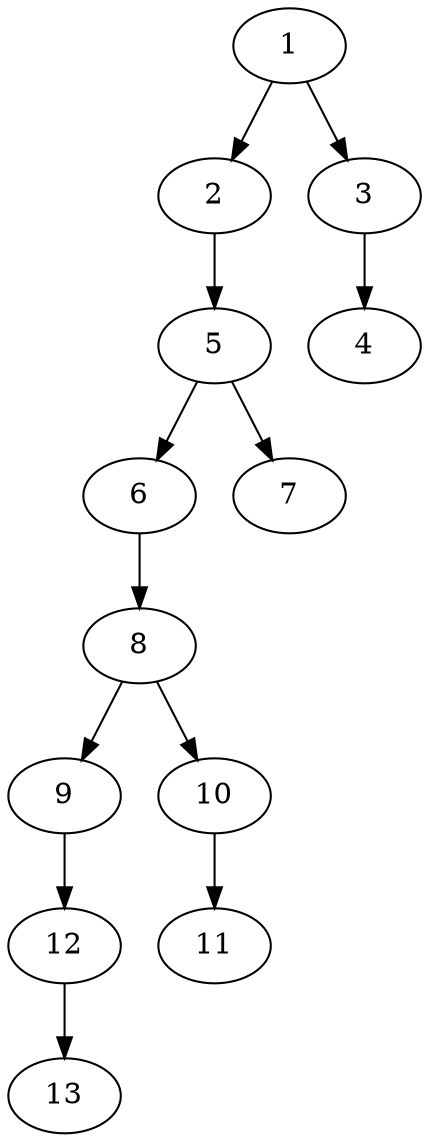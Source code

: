 // DAG (tier=1-easy, mode=compute, n=13, ccr=0.269, fat=0.399, density=0.334, regular=0.611, jump=0.048, mindata=262144, maxdata=2097152)
// DAG automatically generated by daggen at Sun Aug 24 16:33:32 2025
// /home/ermia/Project/Environments/daggen/bin/daggen --dot --ccr 0.269 --fat 0.399 --regular 0.611 --density 0.334 --jump 0.048 --mindata 262144 --maxdata 2097152 -n 13 
digraph G {
  1 [size="265937021984309248", alpha="0.20", expect_size="132968510992154624"]
  1 -> 2 [size ="3308332777472"]
  1 -> 3 [size ="3308332777472"]
  2 [size="6786575989889", alpha="0.10", expect_size="3393287994944"]
  2 -> 5 [size ="832359628800"]
  3 [size="215701627158319", alpha="0.13", expect_size="107850813579159"]
  3 -> 4 [size ="6189794459648"]
  4 [size="3502057907644530688", alpha="0.13", expect_size="1751028953822265344"]
  5 [size="4685056078267915", alpha="0.04", expect_size="2342528039133957"]
  5 -> 6 [size ="11443940360192"]
  5 -> 7 [size ="11443940360192"]
  6 [size="143957206041280", alpha="0.12", expect_size="71978603020640"]
  6 -> 8 [size ="3970697265152"]
  7 [size="247831151141756", alpha="0.11", expect_size="123915575570878"]
  8 [size="4372907283229601", alpha="0.13", expect_size="2186453641614800"]
  8 -> 9 [size ="8951391322112"]
  8 -> 10 [size ="8951391322112"]
  9 [size="1516625803452874752", alpha="0.10", expect_size="758312901726437376"]
  9 -> 12 [size ="10560284393472"]
  10 [size="18111151494467700", alpha="0.14", expect_size="9055575747233850"]
  10 -> 11 [size ="7270918258688"]
  11 [size="151223491971882", alpha="0.03", expect_size="75611745985941"]
  12 [size="2631101929788946", alpha="0.14", expect_size="1315550964894473"]
  12 -> 13 [size ="3203810721792"]
  13 [size="452984832000000000", alpha="0.10", expect_size="226492416000000000"]
}